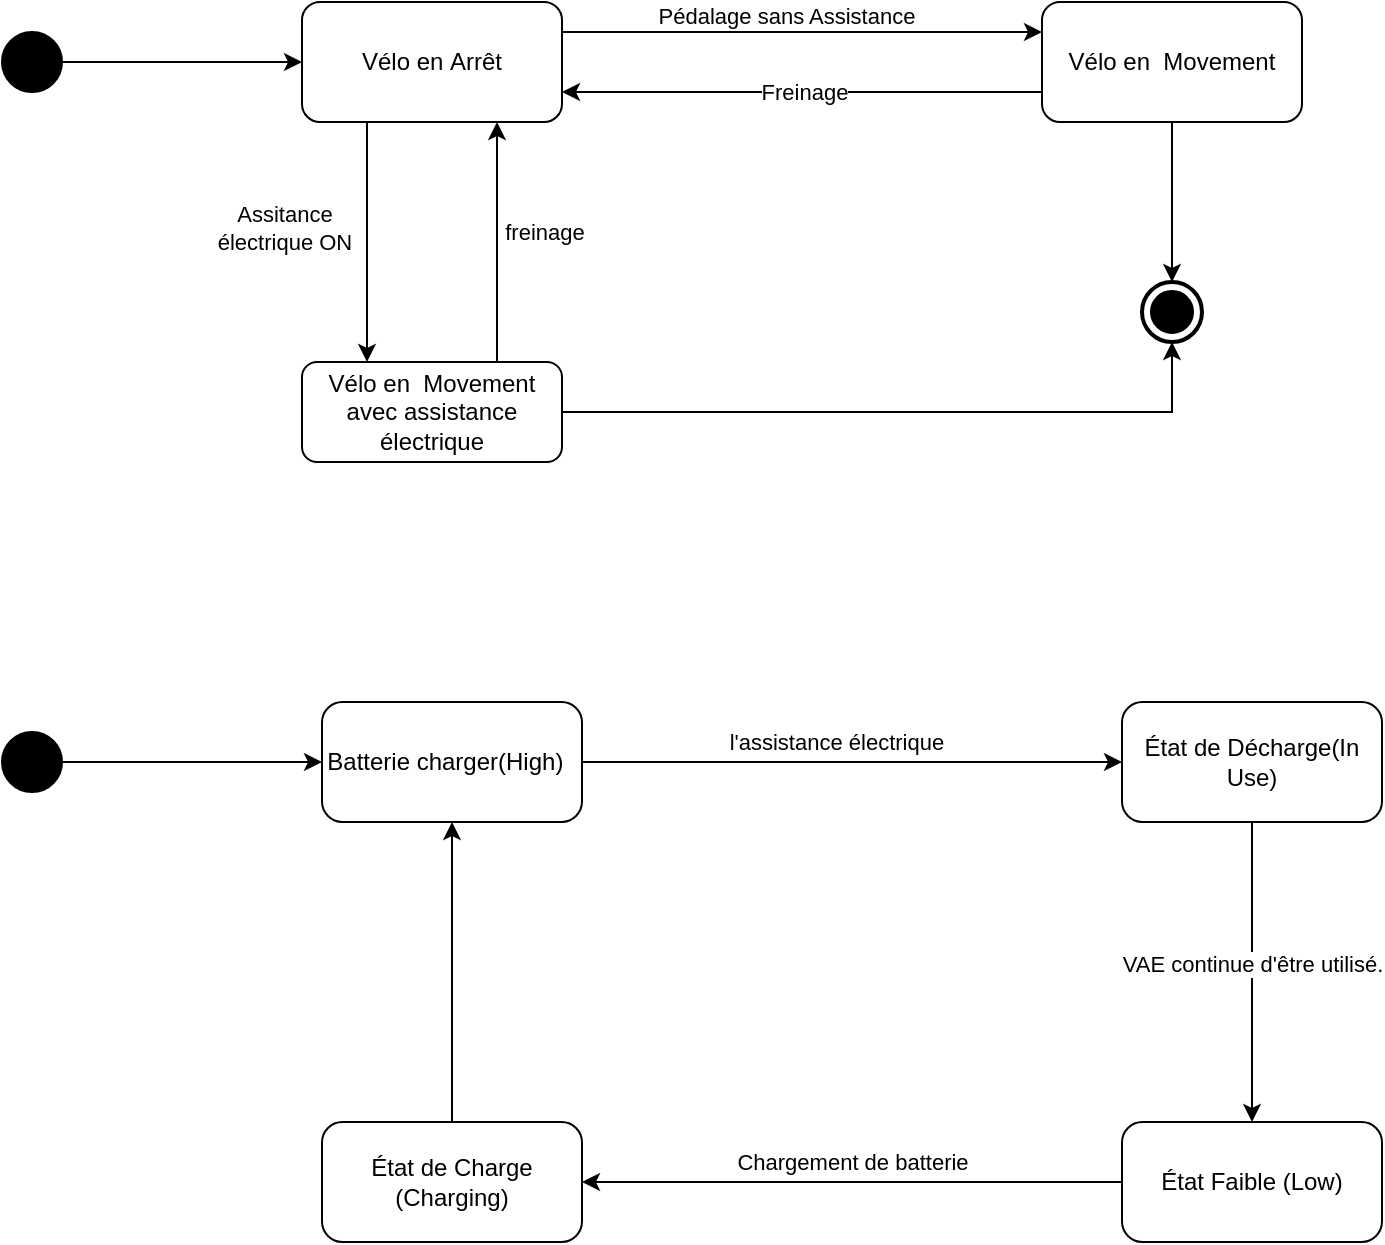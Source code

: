 <mxfile version="22.1.18" type="github">
  <diagram name="Page-1" id="iBsDPBGNGASx7_R9lyi4">
    <mxGraphModel dx="1134" dy="600" grid="1" gridSize="10" guides="1" tooltips="1" connect="1" arrows="1" fold="1" page="1" pageScale="1" pageWidth="3300" pageHeight="4681" math="0" shadow="0">
      <root>
        <mxCell id="0" />
        <mxCell id="1" parent="0" />
        <mxCell id="YnAeQbb3gHbU8mq_5z8Y-8" style="edgeStyle=orthogonalEdgeStyle;rounded=0;orthogonalLoop=1;jettySize=auto;html=1;exitX=1;exitY=0.5;exitDx=0;exitDy=0;entryX=0;entryY=0.5;entryDx=0;entryDy=0;" parent="1" source="YnAeQbb3gHbU8mq_5z8Y-1" target="YnAeQbb3gHbU8mq_5z8Y-3" edge="1">
          <mxGeometry relative="1" as="geometry" />
        </mxCell>
        <mxCell id="YnAeQbb3gHbU8mq_5z8Y-1" value="" style="shape=ellipse;html=1;fillColor=strokeColor;fontSize=18;fontColor=#ffffff;" parent="1" vertex="1">
          <mxGeometry x="120" y="115" width="30" height="30" as="geometry" />
        </mxCell>
        <mxCell id="nv1oZWBx0USZsBCw3_rq-5" style="edgeStyle=orthogonalEdgeStyle;rounded=0;orthogonalLoop=1;jettySize=auto;html=1;exitX=0.25;exitY=1;exitDx=0;exitDy=0;entryX=0.25;entryY=0;entryDx=0;entryDy=0;" edge="1" parent="1" source="YnAeQbb3gHbU8mq_5z8Y-3" target="YnAeQbb3gHbU8mq_5z8Y-5">
          <mxGeometry relative="1" as="geometry" />
        </mxCell>
        <mxCell id="nv1oZWBx0USZsBCw3_rq-6" value="Assitance&lt;br style=&quot;border-color: var(--border-color);&quot;&gt;&amp;nbsp;électrique ON&amp;nbsp;" style="edgeLabel;html=1;align=center;verticalAlign=middle;resizable=0;points=[];" vertex="1" connectable="0" parent="nv1oZWBx0USZsBCw3_rq-5">
          <mxGeometry x="-0.129" y="-2" relative="1" as="geometry">
            <mxPoint x="-40" as="offset" />
          </mxGeometry>
        </mxCell>
        <mxCell id="nv1oZWBx0USZsBCw3_rq-8" style="edgeStyle=orthogonalEdgeStyle;rounded=0;orthogonalLoop=1;jettySize=auto;html=1;exitX=1;exitY=0.25;exitDx=0;exitDy=0;entryX=0;entryY=0.25;entryDx=0;entryDy=0;" edge="1" parent="1" source="YnAeQbb3gHbU8mq_5z8Y-3" target="YnAeQbb3gHbU8mq_5z8Y-4">
          <mxGeometry relative="1" as="geometry">
            <mxPoint x="630" y="115" as="targetPoint" />
          </mxGeometry>
        </mxCell>
        <mxCell id="nv1oZWBx0USZsBCw3_rq-9" value="Pédalage sans Assistance" style="edgeLabel;html=1;align=center;verticalAlign=middle;resizable=0;points=[];" vertex="1" connectable="0" parent="nv1oZWBx0USZsBCw3_rq-8">
          <mxGeometry x="-0.072" y="-2" relative="1" as="geometry">
            <mxPoint y="-10" as="offset" />
          </mxGeometry>
        </mxCell>
        <mxCell id="YnAeQbb3gHbU8mq_5z8Y-3" value="Vélo en&amp;nbsp;Arrêt" style="shape=rect;html=1;rounded=1;whiteSpace=wrap;align=center;" parent="1" vertex="1">
          <mxGeometry x="270" y="100" width="130" height="60" as="geometry" />
        </mxCell>
        <mxCell id="nv1oZWBx0USZsBCw3_rq-10" style="edgeStyle=orthogonalEdgeStyle;rounded=0;orthogonalLoop=1;jettySize=auto;html=1;exitX=0;exitY=0.75;exitDx=0;exitDy=0;entryX=1;entryY=0.75;entryDx=0;entryDy=0;" edge="1" parent="1" source="YnAeQbb3gHbU8mq_5z8Y-4" target="YnAeQbb3gHbU8mq_5z8Y-3">
          <mxGeometry relative="1" as="geometry" />
        </mxCell>
        <mxCell id="nv1oZWBx0USZsBCw3_rq-11" value="Freinage" style="edgeLabel;html=1;align=center;verticalAlign=middle;resizable=0;points=[];" vertex="1" connectable="0" parent="nv1oZWBx0USZsBCw3_rq-10">
          <mxGeometry x="0.122" relative="1" as="geometry">
            <mxPoint x="15" as="offset" />
          </mxGeometry>
        </mxCell>
        <mxCell id="YnAeQbb3gHbU8mq_5z8Y-4" value="Vélo en&amp;nbsp; Movement" style="shape=rect;html=1;rounded=1;whiteSpace=wrap;align=center;" parent="1" vertex="1">
          <mxGeometry x="640" y="100" width="130" height="60" as="geometry" />
        </mxCell>
        <mxCell id="nv1oZWBx0USZsBCw3_rq-3" style="edgeStyle=orthogonalEdgeStyle;rounded=0;orthogonalLoop=1;jettySize=auto;html=1;exitX=0.75;exitY=0;exitDx=0;exitDy=0;entryX=0.75;entryY=1;entryDx=0;entryDy=0;" edge="1" parent="1" source="YnAeQbb3gHbU8mq_5z8Y-5" target="YnAeQbb3gHbU8mq_5z8Y-3">
          <mxGeometry relative="1" as="geometry" />
        </mxCell>
        <mxCell id="nv1oZWBx0USZsBCw3_rq-7" value="freinage" style="edgeLabel;html=1;align=center;verticalAlign=middle;resizable=0;points=[];" vertex="1" connectable="0" parent="nv1oZWBx0USZsBCw3_rq-3">
          <mxGeometry x="-0.012" y="-4" relative="1" as="geometry">
            <mxPoint x="19" y="-6" as="offset" />
          </mxGeometry>
        </mxCell>
        <mxCell id="nv1oZWBx0USZsBCw3_rq-17" style="edgeStyle=orthogonalEdgeStyle;rounded=0;orthogonalLoop=1;jettySize=auto;html=1;exitX=1;exitY=0.5;exitDx=0;exitDy=0;entryX=0.5;entryY=1;entryDx=0;entryDy=0;entryPerimeter=0;" edge="1" parent="1" source="YnAeQbb3gHbU8mq_5z8Y-5" target="nv1oZWBx0USZsBCw3_rq-12">
          <mxGeometry relative="1" as="geometry">
            <mxPoint x="700" y="354.667" as="targetPoint" />
            <Array as="points">
              <mxPoint x="705" y="305" />
            </Array>
          </mxGeometry>
        </mxCell>
        <mxCell id="YnAeQbb3gHbU8mq_5z8Y-5" value="Vélo en&amp;nbsp; Movement avec assistance électrique" style="shape=rect;html=1;rounded=1;whiteSpace=wrap;align=center;" parent="1" vertex="1">
          <mxGeometry x="270" y="280" width="130" height="50" as="geometry" />
        </mxCell>
        <mxCell id="YnAeQbb3gHbU8mq_5z8Y-11" style="edgeStyle=orthogonalEdgeStyle;rounded=0;orthogonalLoop=1;jettySize=auto;html=1;exitX=0.5;exitY=1;exitDx=0;exitDy=0;" parent="1" source="YnAeQbb3gHbU8mq_5z8Y-4" target="YnAeQbb3gHbU8mq_5z8Y-4" edge="1">
          <mxGeometry relative="1" as="geometry" />
        </mxCell>
        <mxCell id="nv1oZWBx0USZsBCw3_rq-12" value="" style="html=1;shape=mxgraph.sysml.actFinal;strokeWidth=2;verticalLabelPosition=bottom;verticalAlignment=top;" vertex="1" parent="1">
          <mxGeometry x="690" y="240" width="30" height="30" as="geometry" />
        </mxCell>
        <mxCell id="nv1oZWBx0USZsBCw3_rq-18" style="edgeStyle=orthogonalEdgeStyle;rounded=0;orthogonalLoop=1;jettySize=auto;html=1;exitX=0.5;exitY=1;exitDx=0;exitDy=0;entryX=0.5;entryY=0;entryDx=0;entryDy=0;entryPerimeter=0;" edge="1" parent="1" source="YnAeQbb3gHbU8mq_5z8Y-4" target="nv1oZWBx0USZsBCw3_rq-12">
          <mxGeometry relative="1" as="geometry" />
        </mxCell>
        <mxCell id="nv1oZWBx0USZsBCw3_rq-35" style="edgeStyle=orthogonalEdgeStyle;rounded=0;orthogonalLoop=1;jettySize=auto;html=1;exitX=1;exitY=0.5;exitDx=0;exitDy=0;entryX=0;entryY=0.5;entryDx=0;entryDy=0;" edge="1" parent="1" source="nv1oZWBx0USZsBCw3_rq-22" target="nv1oZWBx0USZsBCw3_rq-23">
          <mxGeometry relative="1" as="geometry" />
        </mxCell>
        <mxCell id="nv1oZWBx0USZsBCw3_rq-22" value="" style="shape=ellipse;html=1;fillColor=strokeColor;fontSize=18;fontColor=#ffffff;" vertex="1" parent="1">
          <mxGeometry x="120" y="465" width="30" height="30" as="geometry" />
        </mxCell>
        <mxCell id="nv1oZWBx0USZsBCw3_rq-26" style="edgeStyle=orthogonalEdgeStyle;rounded=0;orthogonalLoop=1;jettySize=auto;html=1;exitX=1;exitY=0.5;exitDx=0;exitDy=0;entryX=0;entryY=0.5;entryDx=0;entryDy=0;" edge="1" parent="1" source="nv1oZWBx0USZsBCw3_rq-23" target="nv1oZWBx0USZsBCw3_rq-25">
          <mxGeometry relative="1" as="geometry" />
        </mxCell>
        <mxCell id="nv1oZWBx0USZsBCw3_rq-27" value="l&#39;assistance électrique&amp;nbsp;&amp;nbsp;" style="edgeLabel;html=1;align=center;verticalAlign=middle;resizable=0;points=[];" vertex="1" connectable="0" parent="nv1oZWBx0USZsBCw3_rq-26">
          <mxGeometry x="-0.042" relative="1" as="geometry">
            <mxPoint y="-10" as="offset" />
          </mxGeometry>
        </mxCell>
        <mxCell id="nv1oZWBx0USZsBCw3_rq-23" value="Batterie charger(High)&amp;nbsp;&amp;nbsp;" style="shape=rect;html=1;rounded=1;whiteSpace=wrap;align=center;arcSize=17;" vertex="1" parent="1">
          <mxGeometry x="280" y="450" width="130" height="60" as="geometry" />
        </mxCell>
        <mxCell id="nv1oZWBx0USZsBCw3_rq-25" value="État de Décharge(In Use)" style="shape=rect;html=1;rounded=1;whiteSpace=wrap;align=center;arcSize=17;" vertex="1" parent="1">
          <mxGeometry x="680" y="450" width="130" height="60" as="geometry" />
        </mxCell>
        <mxCell id="nv1oZWBx0USZsBCw3_rq-34" style="edgeStyle=orthogonalEdgeStyle;rounded=0;orthogonalLoop=1;jettySize=auto;html=1;exitX=0;exitY=0.5;exitDx=0;exitDy=0;entryX=1;entryY=0.5;entryDx=0;entryDy=0;" edge="1" parent="1" source="nv1oZWBx0USZsBCw3_rq-29" target="nv1oZWBx0USZsBCw3_rq-33">
          <mxGeometry relative="1" as="geometry" />
        </mxCell>
        <mxCell id="nv1oZWBx0USZsBCw3_rq-36" value="Chargement de batterie" style="edgeLabel;html=1;align=center;verticalAlign=middle;resizable=0;points=[];" vertex="1" connectable="0" parent="nv1oZWBx0USZsBCw3_rq-34">
          <mxGeometry x="0.033" y="-2" relative="1" as="geometry">
            <mxPoint x="4" y="-8" as="offset" />
          </mxGeometry>
        </mxCell>
        <mxCell id="nv1oZWBx0USZsBCw3_rq-29" value="État Faible (Low)" style="shape=rect;html=1;rounded=1;whiteSpace=wrap;align=center;arcSize=17;" vertex="1" parent="1">
          <mxGeometry x="680" y="660" width="130" height="60" as="geometry" />
        </mxCell>
        <mxCell id="nv1oZWBx0USZsBCw3_rq-30" style="edgeStyle=orthogonalEdgeStyle;rounded=0;orthogonalLoop=1;jettySize=auto;html=1;exitX=0.5;exitY=1;exitDx=0;exitDy=0;entryX=0.5;entryY=0;entryDx=0;entryDy=0;" edge="1" parent="1" source="nv1oZWBx0USZsBCw3_rq-25" target="nv1oZWBx0USZsBCw3_rq-29">
          <mxGeometry relative="1" as="geometry">
            <Array as="points">
              <mxPoint x="745" y="590" />
            </Array>
          </mxGeometry>
        </mxCell>
        <mxCell id="nv1oZWBx0USZsBCw3_rq-31" value="VAE continue d&#39;être utilisé." style="edgeLabel;html=1;align=center;verticalAlign=middle;resizable=0;points=[];" vertex="1" connectable="0" parent="nv1oZWBx0USZsBCw3_rq-30">
          <mxGeometry x="-0.276" y="-1" relative="1" as="geometry">
            <mxPoint x="1" y="16" as="offset" />
          </mxGeometry>
        </mxCell>
        <mxCell id="nv1oZWBx0USZsBCw3_rq-37" style="edgeStyle=orthogonalEdgeStyle;rounded=0;orthogonalLoop=1;jettySize=auto;html=1;exitX=0.5;exitY=0;exitDx=0;exitDy=0;entryX=0.5;entryY=1;entryDx=0;entryDy=0;" edge="1" parent="1" source="nv1oZWBx0USZsBCw3_rq-33" target="nv1oZWBx0USZsBCw3_rq-23">
          <mxGeometry relative="1" as="geometry" />
        </mxCell>
        <mxCell id="nv1oZWBx0USZsBCw3_rq-33" value="État de Charge (Charging)" style="shape=rect;html=1;rounded=1;whiteSpace=wrap;align=center;arcSize=17;" vertex="1" parent="1">
          <mxGeometry x="280" y="660" width="130" height="60" as="geometry" />
        </mxCell>
      </root>
    </mxGraphModel>
  </diagram>
</mxfile>
